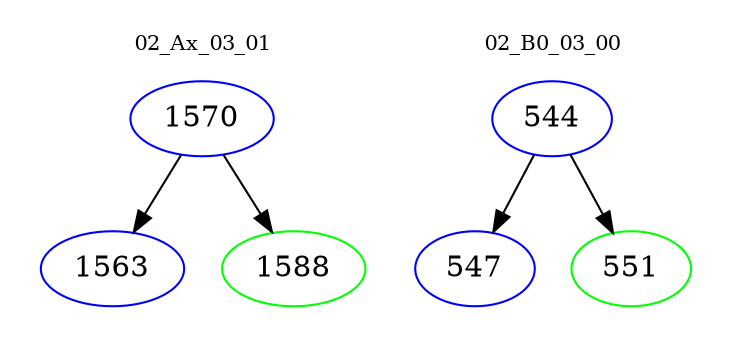 digraph{
subgraph cluster_0 {
color = white
label = "02_Ax_03_01";
fontsize=10;
T0_1570 [label="1570", color="blue"]
T0_1570 -> T0_1563 [color="black"]
T0_1563 [label="1563", color="blue"]
T0_1570 -> T0_1588 [color="black"]
T0_1588 [label="1588", color="green"]
}
subgraph cluster_1 {
color = white
label = "02_B0_03_00";
fontsize=10;
T1_544 [label="544", color="blue"]
T1_544 -> T1_547 [color="black"]
T1_547 [label="547", color="blue"]
T1_544 -> T1_551 [color="black"]
T1_551 [label="551", color="green"]
}
}
